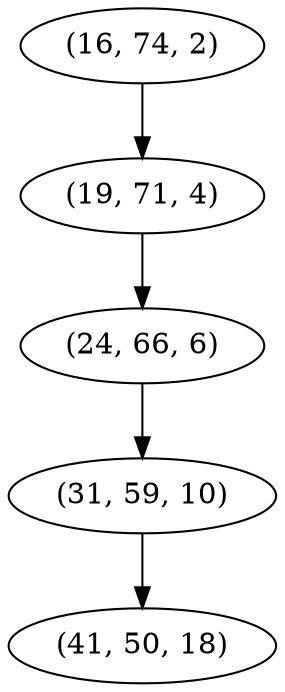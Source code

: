 digraph tree {
    "(16, 74, 2)";
    "(19, 71, 4)";
    "(24, 66, 6)";
    "(31, 59, 10)";
    "(41, 50, 18)";
    "(16, 74, 2)" -> "(19, 71, 4)";
    "(19, 71, 4)" -> "(24, 66, 6)";
    "(24, 66, 6)" -> "(31, 59, 10)";
    "(31, 59, 10)" -> "(41, 50, 18)";
}
